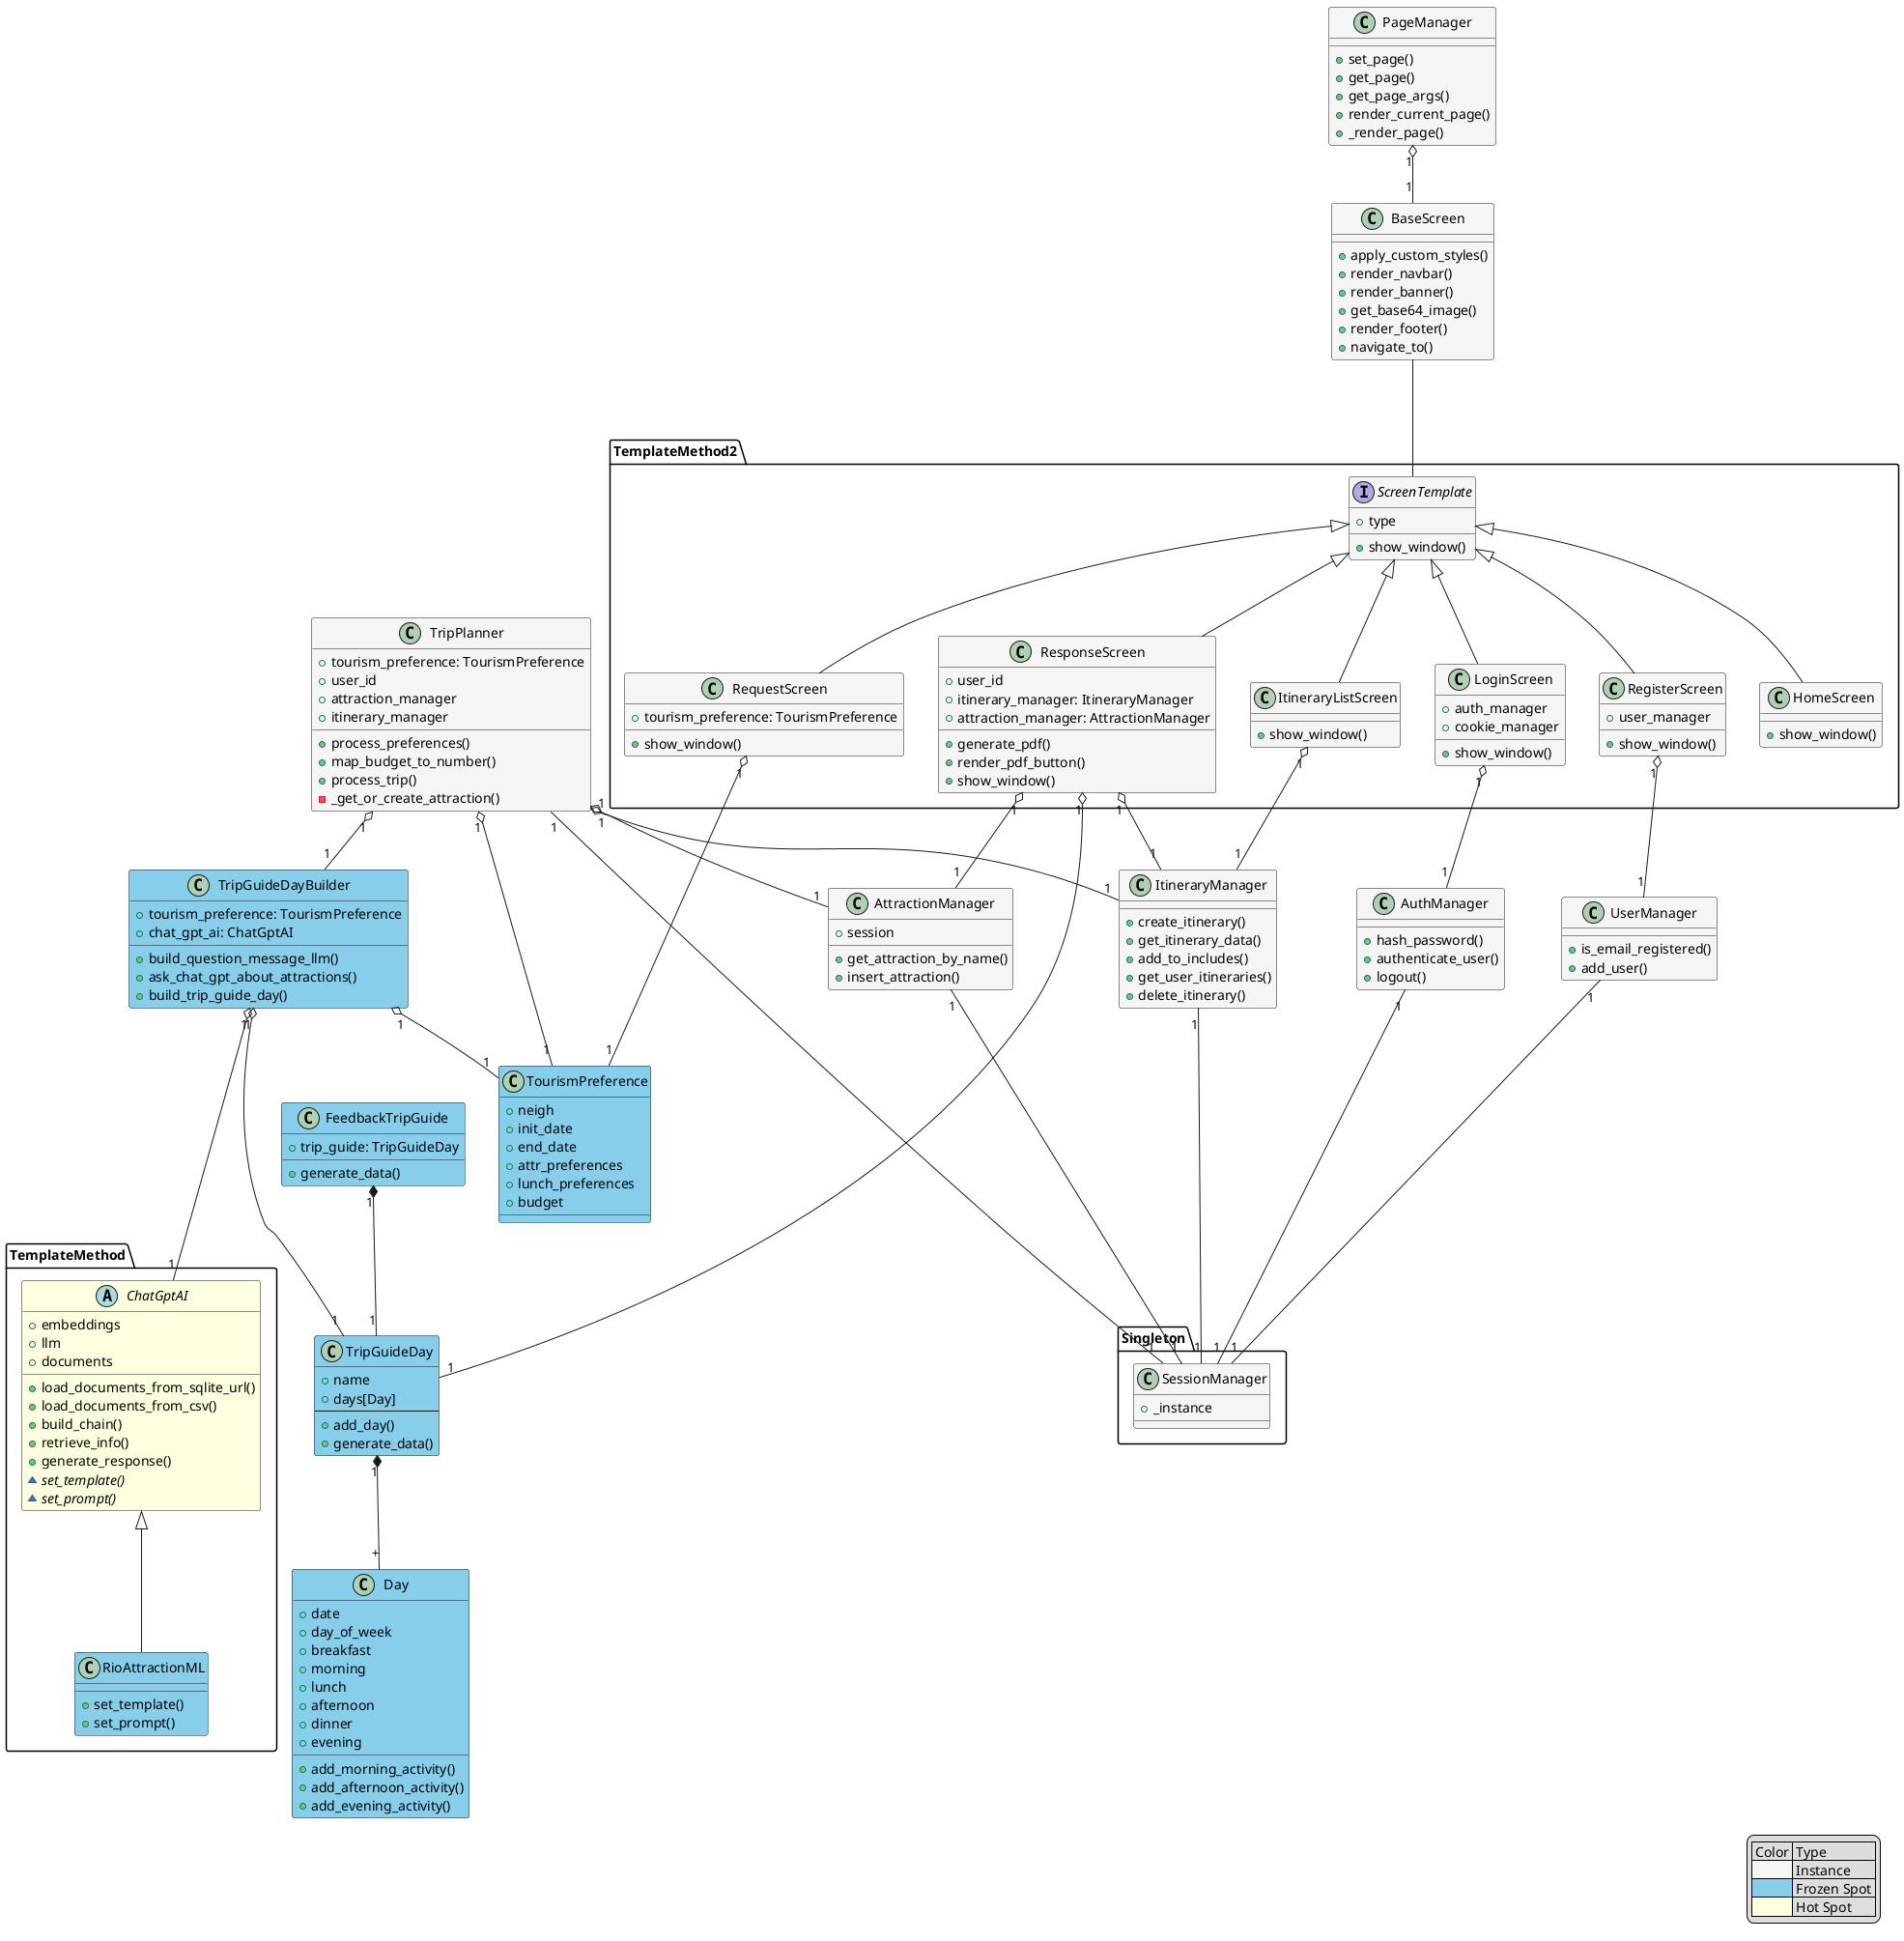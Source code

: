 @startuml

skinparam classFontColor automatic
skinparam classHeaderBackgroundColor #444
allow_mixing

class BaseScreen #WhiteSmoke {
    + apply_custom_styles()
    + render_navbar()
    + render_banner()
    + get_base64_image()
    + render_footer()
    + navigate_to()
}

package TemplateMethod2 {

    Interface ScreenTemplate #WhiteSmoke {
        + type
        + show_window()
    }


    class HomeScreen #WhiteSmoke {
        + show_window()
    }

    class ItineraryListScreen #WhiteSmoke {
        + show_window()
    }

    class LoginScreen #WhiteSmoke {
        + auth_manager
        + cookie_manager

        + show_window()
    }

    class RegisterScreen #WhiteSmoke{
        + user_manager

        + show_window()
    }

    class ResponseScreen #WhiteSmoke {
        + user_id
        + itinerary_manager: ItineraryManager
        + attraction_manager: AttractionManager

        + generate_pdf()
        + render_pdf_button()
        + show_window()
    }

    class RequestScreen #WhiteSmoke {
        + tourism_preference: TourismPreference
        + show_window()
    }

}
class TourismPreference #SkyBlue {
    + neigh
    + init_date
    + end_date
    + attr_preferences
    + lunch_preferences
    + budget

}

class FeedbackTripGuide #SkyBlue {
    + trip_guide: TripGuideDay
    + generate_data()
}

class TripGuideDay #SkyBlue {
    + name
    + days[Day]
    --
    + add_day()
    + generate_data()
}

class Day #SkyBlue {
    + date
    + day_of_week
    + breakfast
    + morning
    + lunch
    + afternoon
    + dinner
    + evening

    + add_morning_activity()
    + add_afternoon_activity()
    + add_evening_activity()
}

class TripGuideDayBuilder #SkyBlue {
    + tourism_preference: TourismPreference
    + chat_gpt_ai: ChatGptAI

    + build_question_message_llm()
    + ask_chat_gpt_about_attractions()
    + build_trip_guide_day()
}

package TemplateMethod {
    abstract ChatGptAI #LightYellow {
        + embeddings
        + llm
        + documents

        + load_documents_from_sqlite_url()
        + load_documents_from_csv()
        + build_chain()
        + retrieve_info()
        + generate_response()
        ~{abstract} set_template()
        ~{abstract} set_prompt()
    }

    class RioAttractionML #SkyBlue{
        + set_template()
        + set_prompt()
    }
}

class TripPlanner #WhiteSmoke {
    + tourism_preference: TourismPreference
    + user_id
    + attraction_manager
    + itinerary_manager

    + process_preferences()
    + map_budget_to_number()
    + process_trip()
    - _get_or_create_attraction()
}

class AttractionManager #WhiteSmoke {
    + session

    + get_attraction_by_name()
    + insert_attraction()
}

class AuthManager #WhiteSmoke {
    + hash_password()
    + authenticate_user()
    + logout()
}

class ItineraryManager #WhiteSmoke {
    + create_itinerary()
    + get_itinerary_data()
    + add_to_includes()
    + get_user_itineraries()
    + delete_itinerary()
}

class PageManager #WhiteSmoke {
    + set_page()
    + get_page()
    + get_page_args()
    + render_current_page()
    + _render_page()
}

class UserManager #WhiteSmoke {
    + is_email_registered()
    + add_user()
}

package Singleton {

    class SessionManager #WhiteSmoke {
        + _instance
    }
}

BaseScreen --- ScreenTemplate
ScreenTemplate  <|-- LoginScreen
ScreenTemplate <|-- ResponseScreen
ScreenTemplate <|-- RequestScreen
ScreenTemplate <|-- ItineraryListScreen
ScreenTemplate <|-- HomeScreen
ScreenTemplate <|-- RegisterScreen

ItineraryListScreen  "1" o-- "1" ItineraryManager

ResponseScreen "1" o-- "1" ItineraryManager
ResponseScreen "1" o-- "1" AttractionManager

PageManager "1" o-- "1" BaseScreen
LoginScreen "1" o-- "1" AuthManager
RegisterScreen "1" o-- "1" UserManager

ChatGptAI <|-- RioAttractionML

TripGuideDay "1" *-- "+" Day

FeedbackTripGuide "1" *-- "1" TripGuideDay

TripGuideDayBuilder "1" o-- "1" TourismPreference 
TripGuideDayBuilder "1" o--- "1" TripGuideDay  
TripGuideDayBuilder "1" o--- "1" ChatGptAI

TripPlanner "1" o-- "1" TripGuideDayBuilder
TripPlanner "1" o-- "1" TourismPreference
TripPlanner "1" o-- "1" ItineraryManager
TripPlanner "1" o-- "1" AttractionManager

RequestScreen "1" o-- "1" TourismPreference
ResponseScreen  "1" o-- "1" TripGuideDay

AttractionManager "1" --- "1" SessionManager
AuthManager "1" --- "1" SessionManager
ItineraryManager "1" --- "1" SessionManager
UserManager "1" --- "1" SessionManager
TripPlanner "1" --- "1" SessionManager

legend right 
    | Color | Type |
    |<#WhiteSmoke>| Instance |
    |<#SkyBlue>| Frozen Spot |
    |<#LightYellow>| Hot Spot|
endlegend

@enduml
